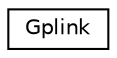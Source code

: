 digraph "Graphical Class Hierarchy"
{
 // LATEX_PDF_SIZE
  edge [fontname="Helvetica",fontsize="10",labelfontname="Helvetica",labelfontsize="10"];
  node [fontname="Helvetica",fontsize="10",shape=record];
  rankdir="LR";
  Node0 [label="Gplink",height=0.2,width=0.4,color="black", fillcolor="white", style="filled",URL="$class_gplink.html",tooltip=" "];
}
